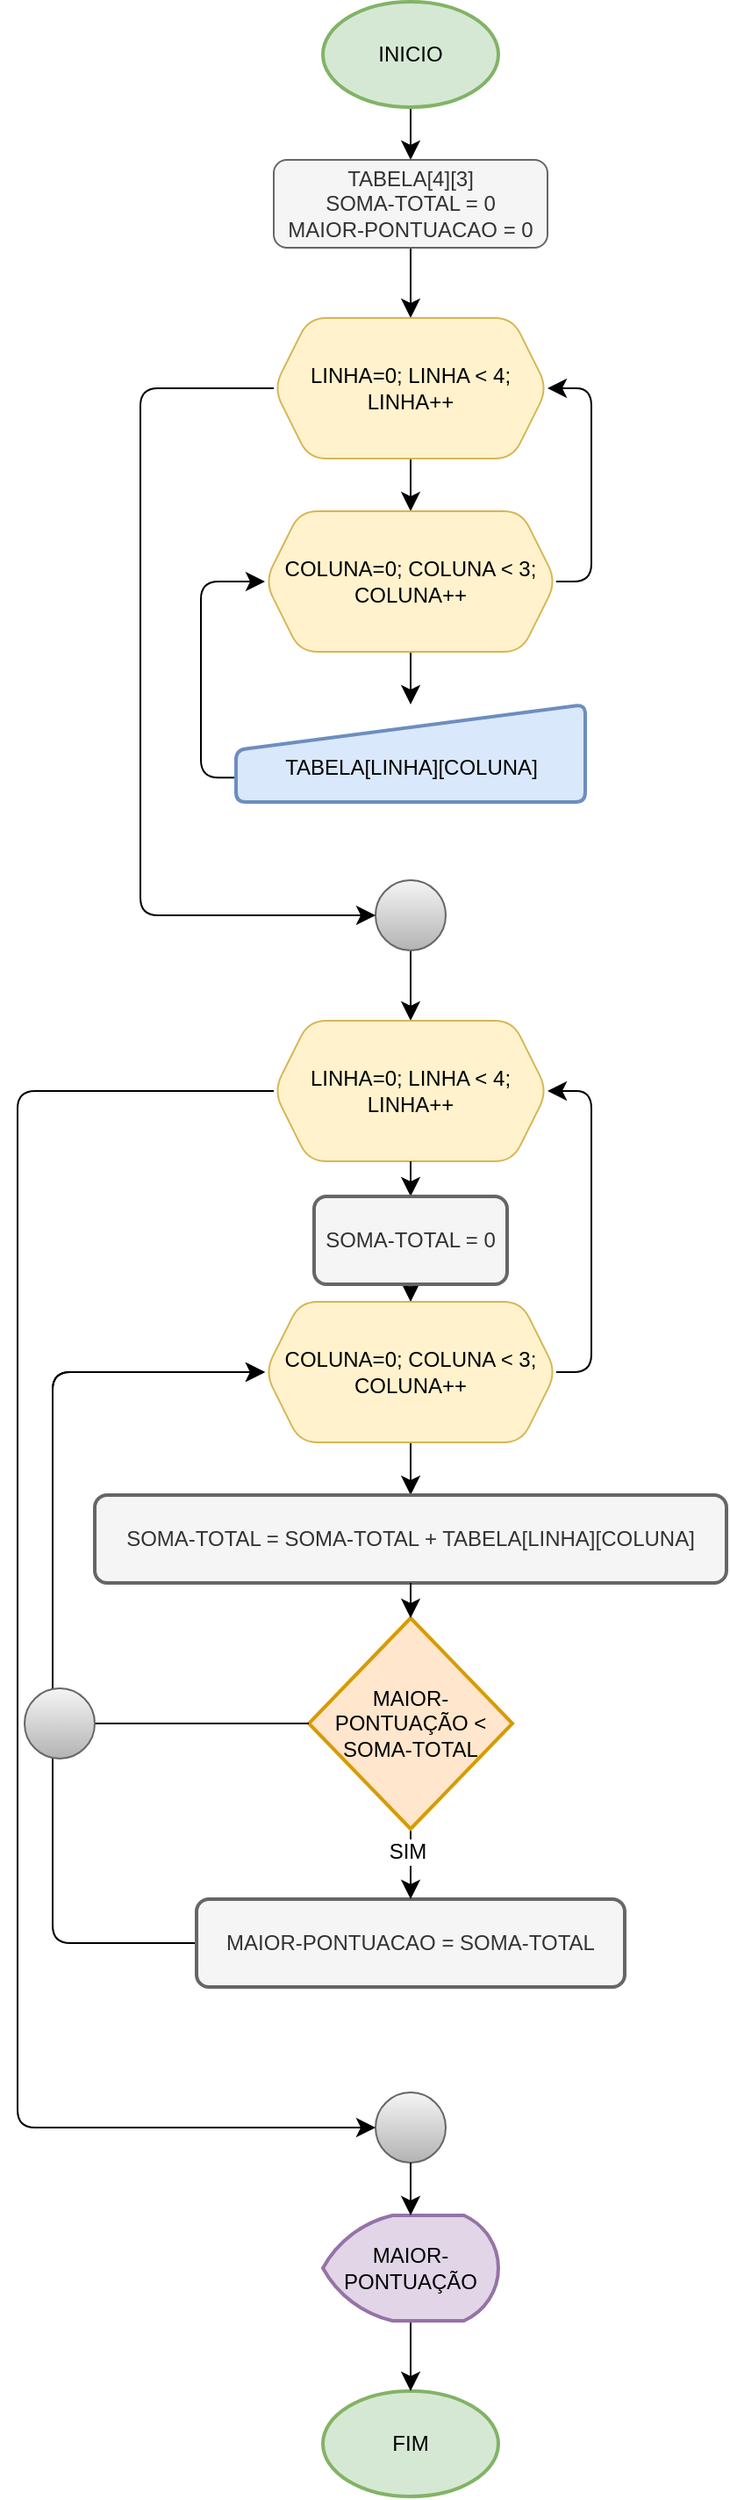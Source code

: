 <mxfile version="26.2.3">
  <diagram id="C5RBs43oDa-KdzZeNtuy" name="Page-1">
    <mxGraphModel dx="548" dy="974" grid="1" gridSize="10" guides="1" tooltips="1" connect="1" arrows="1" fold="1" page="1" pageScale="1" pageWidth="827" pageHeight="1169" math="0" shadow="0">
      <root>
        <mxCell id="WIyWlLk6GJQsqaUBKTNV-0" />
        <mxCell id="WIyWlLk6GJQsqaUBKTNV-1" parent="WIyWlLk6GJQsqaUBKTNV-0" />
        <mxCell id="1Dm9Xr86s3sIBNIbfE32-0" value="FIM" style="strokeWidth=2;html=1;shape=mxgraph.flowchart.start_1;whiteSpace=wrap;fillColor=#d5e8d4;strokeColor=#82b366;rounded=1;" vertex="1" parent="WIyWlLk6GJQsqaUBKTNV-1">
          <mxGeometry x="214" y="1480" width="100" height="60" as="geometry" />
        </mxCell>
        <mxCell id="1Dm9Xr86s3sIBNIbfE32-22" style="edgeStyle=none;curved=1;rounded=1;orthogonalLoop=1;jettySize=auto;html=1;exitX=0.5;exitY=1;exitDx=0;exitDy=0;exitPerimeter=0;entryX=0.5;entryY=0;entryDx=0;entryDy=0;fontSize=12;startSize=8;endSize=8;" edge="1" parent="WIyWlLk6GJQsqaUBKTNV-1" source="1Dm9Xr86s3sIBNIbfE32-1" target="1Dm9Xr86s3sIBNIbfE32-2">
          <mxGeometry relative="1" as="geometry" />
        </mxCell>
        <mxCell id="1Dm9Xr86s3sIBNIbfE32-1" value="INICIO" style="strokeWidth=2;html=1;shape=mxgraph.flowchart.start_1;whiteSpace=wrap;fillColor=#d5e8d4;strokeColor=#82b366;rounded=1;" vertex="1" parent="WIyWlLk6GJQsqaUBKTNV-1">
          <mxGeometry x="214" y="120" width="100" height="60" as="geometry" />
        </mxCell>
        <mxCell id="1Dm9Xr86s3sIBNIbfE32-21" style="edgeStyle=none;curved=1;rounded=1;orthogonalLoop=1;jettySize=auto;html=1;exitX=0.5;exitY=1;exitDx=0;exitDy=0;entryX=0.5;entryY=0;entryDx=0;entryDy=0;fontSize=12;startSize=8;endSize=8;" edge="1" parent="WIyWlLk6GJQsqaUBKTNV-1" source="1Dm9Xr86s3sIBNIbfE32-2" target="1Dm9Xr86s3sIBNIbfE32-4">
          <mxGeometry relative="1" as="geometry" />
        </mxCell>
        <mxCell id="1Dm9Xr86s3sIBNIbfE32-2" value="TABELA[4][3]&lt;div&gt;SOMA-TOTAL = 0&lt;/div&gt;&lt;div&gt;MAIOR-PONTUACAO = 0&lt;/div&gt;" style="rounded=1;whiteSpace=wrap;html=1;fillColor=#f5f5f5;fontColor=#333333;strokeColor=#666666;" vertex="1" parent="WIyWlLk6GJQsqaUBKTNV-1">
          <mxGeometry x="186" y="210" width="156" height="50" as="geometry" />
        </mxCell>
        <mxCell id="1Dm9Xr86s3sIBNIbfE32-6" value="" style="edgeStyle=orthogonalEdgeStyle;rounded=1;orthogonalLoop=1;jettySize=auto;html=1;fontSize=12;startSize=8;endSize=8;" edge="1" parent="WIyWlLk6GJQsqaUBKTNV-1" source="1Dm9Xr86s3sIBNIbfE32-4" target="1Dm9Xr86s3sIBNIbfE32-5">
          <mxGeometry relative="1" as="geometry" />
        </mxCell>
        <mxCell id="1Dm9Xr86s3sIBNIbfE32-4" value="LINHA=0; LINHA &amp;lt; 4; LINHA++" style="shape=hexagon;perimeter=hexagonPerimeter2;whiteSpace=wrap;html=1;fixedSize=1;fillColor=#fff2cc;strokeColor=#d6b656;rounded=1;" vertex="1" parent="WIyWlLk6GJQsqaUBKTNV-1">
          <mxGeometry x="186" y="300" width="156" height="80" as="geometry" />
        </mxCell>
        <mxCell id="1Dm9Xr86s3sIBNIbfE32-9" value="" style="edgeStyle=none;curved=1;rounded=1;orthogonalLoop=1;jettySize=auto;html=1;fontSize=12;startSize=8;endSize=8;" edge="1" parent="WIyWlLk6GJQsqaUBKTNV-1" source="1Dm9Xr86s3sIBNIbfE32-5" target="1Dm9Xr86s3sIBNIbfE32-7">
          <mxGeometry relative="1" as="geometry" />
        </mxCell>
        <mxCell id="1Dm9Xr86s3sIBNIbfE32-17" style="edgeStyle=orthogonalEdgeStyle;rounded=1;orthogonalLoop=1;jettySize=auto;html=1;exitX=1;exitY=0.5;exitDx=0;exitDy=0;entryX=1;entryY=0.5;entryDx=0;entryDy=0;fontSize=12;startSize=8;endSize=8;" edge="1" parent="WIyWlLk6GJQsqaUBKTNV-1" source="1Dm9Xr86s3sIBNIbfE32-5" target="1Dm9Xr86s3sIBNIbfE32-4">
          <mxGeometry relative="1" as="geometry" />
        </mxCell>
        <mxCell id="1Dm9Xr86s3sIBNIbfE32-5" value="COLUNA=0; COLUNA &amp;lt; 3; COLUNA++" style="shape=hexagon;perimeter=hexagonPerimeter2;whiteSpace=wrap;html=1;fixedSize=1;fillColor=#fff2cc;strokeColor=#d6b656;rounded=1;" vertex="1" parent="WIyWlLk6GJQsqaUBKTNV-1">
          <mxGeometry x="181" y="410" width="166" height="80" as="geometry" />
        </mxCell>
        <mxCell id="1Dm9Xr86s3sIBNIbfE32-16" style="edgeStyle=orthogonalEdgeStyle;rounded=1;orthogonalLoop=1;jettySize=auto;html=1;exitX=0;exitY=0.75;exitDx=0;exitDy=0;entryX=0;entryY=0.5;entryDx=0;entryDy=0;fontSize=12;startSize=8;endSize=8;" edge="1" parent="WIyWlLk6GJQsqaUBKTNV-1" source="1Dm9Xr86s3sIBNIbfE32-7" target="1Dm9Xr86s3sIBNIbfE32-5">
          <mxGeometry relative="1" as="geometry" />
        </mxCell>
        <mxCell id="1Dm9Xr86s3sIBNIbfE32-7" value="&lt;div&gt;&lt;br&gt;&lt;/div&gt;TABELA[LINHA][COLUNA]" style="html=1;strokeWidth=2;shape=manualInput;whiteSpace=wrap;rounded=1;size=26;arcSize=11;fillColor=#dae8fc;strokeColor=#6c8ebf;" vertex="1" parent="WIyWlLk6GJQsqaUBKTNV-1">
          <mxGeometry x="164.5" y="520" width="199" height="55.5" as="geometry" />
        </mxCell>
        <mxCell id="1Dm9Xr86s3sIBNIbfE32-29" style="edgeStyle=none;curved=1;rounded=1;orthogonalLoop=1;jettySize=auto;html=1;exitX=0.5;exitY=1;exitDx=0;exitDy=0;exitPerimeter=0;entryX=0.5;entryY=0;entryDx=0;entryDy=0;fontSize=12;startSize=8;endSize=8;" edge="1" parent="WIyWlLk6GJQsqaUBKTNV-1" source="1Dm9Xr86s3sIBNIbfE32-18" target="1Dm9Xr86s3sIBNIbfE32-25">
          <mxGeometry relative="1" as="geometry" />
        </mxCell>
        <mxCell id="1Dm9Xr86s3sIBNIbfE32-18" value="" style="verticalLabelPosition=bottom;verticalAlign=top;html=1;shape=mxgraph.flowchart.on-page_reference;rounded=1;fillColor=#f5f5f5;gradientColor=#b3b3b3;strokeColor=#666666;" vertex="1" parent="WIyWlLk6GJQsqaUBKTNV-1">
          <mxGeometry x="244" y="620" width="40" height="40" as="geometry" />
        </mxCell>
        <mxCell id="1Dm9Xr86s3sIBNIbfE32-19" style="edgeStyle=orthogonalEdgeStyle;rounded=1;orthogonalLoop=1;jettySize=auto;html=1;exitX=0;exitY=0.5;exitDx=0;exitDy=0;entryX=0;entryY=0.5;entryDx=0;entryDy=0;entryPerimeter=0;fontSize=12;startSize=8;endSize=8;" edge="1" parent="WIyWlLk6GJQsqaUBKTNV-1" source="1Dm9Xr86s3sIBNIbfE32-4" target="1Dm9Xr86s3sIBNIbfE32-18">
          <mxGeometry relative="1" as="geometry">
            <Array as="points">
              <mxPoint x="110" y="340" />
              <mxPoint x="110" y="640" />
            </Array>
          </mxGeometry>
        </mxCell>
        <mxCell id="1Dm9Xr86s3sIBNIbfE32-24" value="" style="edgeStyle=orthogonalEdgeStyle;rounded=1;orthogonalLoop=1;jettySize=auto;html=1;fontSize=12;startSize=8;endSize=8;" edge="1" parent="WIyWlLk6GJQsqaUBKTNV-1" source="1Dm9Xr86s3sIBNIbfE32-54" target="1Dm9Xr86s3sIBNIbfE32-27">
          <mxGeometry relative="1" as="geometry" />
        </mxCell>
        <mxCell id="1Dm9Xr86s3sIBNIbfE32-25" value="LINHA=0; LINHA &amp;lt; 4; LINHA++" style="shape=hexagon;perimeter=hexagonPerimeter2;whiteSpace=wrap;html=1;fixedSize=1;fillColor=#fff2cc;strokeColor=#d6b656;rounded=1;" vertex="1" parent="WIyWlLk6GJQsqaUBKTNV-1">
          <mxGeometry x="186" y="700" width="156" height="80" as="geometry" />
        </mxCell>
        <mxCell id="1Dm9Xr86s3sIBNIbfE32-26" style="edgeStyle=orthogonalEdgeStyle;rounded=1;orthogonalLoop=1;jettySize=auto;html=1;exitX=1;exitY=0.5;exitDx=0;exitDy=0;entryX=1;entryY=0.5;entryDx=0;entryDy=0;fontSize=12;startSize=8;endSize=8;" edge="1" parent="WIyWlLk6GJQsqaUBKTNV-1" source="1Dm9Xr86s3sIBNIbfE32-27" target="1Dm9Xr86s3sIBNIbfE32-25">
          <mxGeometry relative="1" as="geometry" />
        </mxCell>
        <mxCell id="1Dm9Xr86s3sIBNIbfE32-53" style="edgeStyle=none;curved=1;rounded=1;orthogonalLoop=1;jettySize=auto;html=1;exitX=0.5;exitY=1;exitDx=0;exitDy=0;entryX=0.5;entryY=0;entryDx=0;entryDy=0;fontSize=12;startSize=8;endSize=8;" edge="1" parent="WIyWlLk6GJQsqaUBKTNV-1" source="1Dm9Xr86s3sIBNIbfE32-27" target="1Dm9Xr86s3sIBNIbfE32-30">
          <mxGeometry relative="1" as="geometry" />
        </mxCell>
        <mxCell id="1Dm9Xr86s3sIBNIbfE32-27" value="COLUNA=0; COLUNA &amp;lt; 3; COLUNA++" style="shape=hexagon;perimeter=hexagonPerimeter2;whiteSpace=wrap;html=1;fixedSize=1;fillColor=#fff2cc;strokeColor=#d6b656;rounded=1;" vertex="1" parent="WIyWlLk6GJQsqaUBKTNV-1">
          <mxGeometry x="181" y="860" width="166" height="80" as="geometry" />
        </mxCell>
        <mxCell id="1Dm9Xr86s3sIBNIbfE32-30" value="SOMA-TOTAL = SOMA-TOTAL + TABELA[LINHA][COLUNA]" style="rounded=1;whiteSpace=wrap;html=1;absoluteArcSize=1;arcSize=14;strokeWidth=2;fillColor=#f5f5f5;strokeColor=#666666;fontColor=#333333;" vertex="1" parent="WIyWlLk6GJQsqaUBKTNV-1">
          <mxGeometry x="84" y="970" width="360" height="50" as="geometry" />
        </mxCell>
        <mxCell id="1Dm9Xr86s3sIBNIbfE32-50" style="edgeStyle=orthogonalEdgeStyle;rounded=1;orthogonalLoop=1;jettySize=auto;html=1;exitX=0;exitY=0.5;exitDx=0;exitDy=0;entryX=0;entryY=0.5;entryDx=0;entryDy=0;fontSize=12;startSize=8;endSize=8;" edge="1" parent="WIyWlLk6GJQsqaUBKTNV-1" source="1Dm9Xr86s3sIBNIbfE32-32" target="1Dm9Xr86s3sIBNIbfE32-27">
          <mxGeometry relative="1" as="geometry">
            <Array as="points">
              <mxPoint x="60" y="1225" />
              <mxPoint x="60" y="900" />
            </Array>
          </mxGeometry>
        </mxCell>
        <mxCell id="1Dm9Xr86s3sIBNIbfE32-32" value="MAIOR-PONTUACAO = SOMA-TOTAL" style="rounded=1;whiteSpace=wrap;html=1;absoluteArcSize=1;arcSize=14;strokeWidth=2;fillColor=#f5f5f5;strokeColor=#666666;fontColor=#333333;" vertex="1" parent="WIyWlLk6GJQsqaUBKTNV-1">
          <mxGeometry x="142" y="1200" width="244" height="50" as="geometry" />
        </mxCell>
        <mxCell id="1Dm9Xr86s3sIBNIbfE32-35" style="edgeStyle=none;curved=1;rounded=1;orthogonalLoop=1;jettySize=auto;html=1;exitX=0.5;exitY=1;exitDx=0;exitDy=0;exitPerimeter=0;entryX=0.5;entryY=0;entryDx=0;entryDy=0;fontSize=12;startSize=8;endSize=8;" edge="1" parent="WIyWlLk6GJQsqaUBKTNV-1" source="1Dm9Xr86s3sIBNIbfE32-33" target="1Dm9Xr86s3sIBNIbfE32-32">
          <mxGeometry relative="1" as="geometry" />
        </mxCell>
        <mxCell id="1Dm9Xr86s3sIBNIbfE32-36" value="SIM" style="edgeLabel;html=1;align=center;verticalAlign=middle;resizable=0;points=[];fontSize=12;rounded=1;" vertex="1" connectable="0" parent="1Dm9Xr86s3sIBNIbfE32-35">
          <mxGeometry x="-0.35" y="-2" relative="1" as="geometry">
            <mxPoint as="offset" />
          </mxGeometry>
        </mxCell>
        <mxCell id="1Dm9Xr86s3sIBNIbfE32-39" style="edgeStyle=orthogonalEdgeStyle;rounded=1;orthogonalLoop=1;jettySize=auto;html=1;exitX=0;exitY=0.5;exitDx=0;exitDy=0;exitPerimeter=0;entryX=0;entryY=0.5;entryDx=0;entryDy=0;fontSize=12;startSize=8;endSize=8;" edge="1" parent="WIyWlLk6GJQsqaUBKTNV-1" source="1Dm9Xr86s3sIBNIbfE32-51" target="1Dm9Xr86s3sIBNIbfE32-27">
          <mxGeometry relative="1" as="geometry">
            <Array as="points">
              <mxPoint x="60" y="1100" />
              <mxPoint x="60" y="900" />
            </Array>
          </mxGeometry>
        </mxCell>
        <mxCell id="1Dm9Xr86s3sIBNIbfE32-33" value="MAIOR-PONTUAÇÃO &amp;lt; SOMA-TOTAL" style="strokeWidth=2;html=1;shape=mxgraph.flowchart.decision;whiteSpace=wrap;rounded=1;fillColor=#ffe6cc;strokeColor=#d79b00;" vertex="1" parent="WIyWlLk6GJQsqaUBKTNV-1">
          <mxGeometry x="206" y="1040" width="116" height="120" as="geometry" />
        </mxCell>
        <mxCell id="1Dm9Xr86s3sIBNIbfE32-34" style="edgeStyle=none;curved=1;rounded=1;orthogonalLoop=1;jettySize=auto;html=1;exitX=0.5;exitY=1;exitDx=0;exitDy=0;entryX=0.5;entryY=0;entryDx=0;entryDy=0;entryPerimeter=0;fontSize=12;startSize=8;endSize=8;" edge="1" parent="WIyWlLk6GJQsqaUBKTNV-1" source="1Dm9Xr86s3sIBNIbfE32-30" target="1Dm9Xr86s3sIBNIbfE32-33">
          <mxGeometry relative="1" as="geometry" />
        </mxCell>
        <mxCell id="1Dm9Xr86s3sIBNIbfE32-40" value="" style="verticalLabelPosition=bottom;verticalAlign=top;html=1;shape=mxgraph.flowchart.on-page_reference;rounded=1;fillColor=#f5f5f5;gradientColor=#b3b3b3;strokeColor=#666666;" vertex="1" parent="WIyWlLk6GJQsqaUBKTNV-1">
          <mxGeometry x="244" y="1310" width="40" height="40" as="geometry" />
        </mxCell>
        <mxCell id="1Dm9Xr86s3sIBNIbfE32-41" style="edgeStyle=orthogonalEdgeStyle;rounded=1;orthogonalLoop=1;jettySize=auto;html=1;exitX=0;exitY=0.5;exitDx=0;exitDy=0;entryX=0;entryY=0.5;entryDx=0;entryDy=0;entryPerimeter=0;fontSize=12;startSize=8;endSize=8;" edge="1" parent="WIyWlLk6GJQsqaUBKTNV-1" source="1Dm9Xr86s3sIBNIbfE32-25" target="1Dm9Xr86s3sIBNIbfE32-40">
          <mxGeometry relative="1" as="geometry">
            <Array as="points">
              <mxPoint x="40" y="740" />
              <mxPoint x="40" y="1330" />
            </Array>
          </mxGeometry>
        </mxCell>
        <mxCell id="1Dm9Xr86s3sIBNIbfE32-44" style="edgeStyle=none;curved=1;rounded=1;orthogonalLoop=1;jettySize=auto;html=1;exitX=0.5;exitY=1;exitDx=0;exitDy=0;exitPerimeter=0;fontSize=12;startSize=8;endSize=8;" edge="1" parent="WIyWlLk6GJQsqaUBKTNV-1" source="1Dm9Xr86s3sIBNIbfE32-42" target="1Dm9Xr86s3sIBNIbfE32-0">
          <mxGeometry relative="1" as="geometry" />
        </mxCell>
        <mxCell id="1Dm9Xr86s3sIBNIbfE32-42" value="MAIOR-PONTUAÇÃO" style="strokeWidth=2;html=1;shape=mxgraph.flowchart.display;whiteSpace=wrap;rounded=1;fillColor=#e1d5e7;strokeColor=#9673a6;" vertex="1" parent="WIyWlLk6GJQsqaUBKTNV-1">
          <mxGeometry x="214" y="1380" width="100" height="60" as="geometry" />
        </mxCell>
        <mxCell id="1Dm9Xr86s3sIBNIbfE32-43" style="edgeStyle=none;curved=1;rounded=1;orthogonalLoop=1;jettySize=auto;html=1;exitX=0.5;exitY=1;exitDx=0;exitDy=0;exitPerimeter=0;entryX=0.5;entryY=0;entryDx=0;entryDy=0;entryPerimeter=0;fontSize=12;startSize=8;endSize=8;" edge="1" parent="WIyWlLk6GJQsqaUBKTNV-1" source="1Dm9Xr86s3sIBNIbfE32-40" target="1Dm9Xr86s3sIBNIbfE32-42">
          <mxGeometry relative="1" as="geometry" />
        </mxCell>
        <mxCell id="1Dm9Xr86s3sIBNIbfE32-52" value="" style="edgeStyle=orthogonalEdgeStyle;rounded=1;orthogonalLoop=1;jettySize=auto;html=1;exitX=0;exitY=0.5;exitDx=0;exitDy=0;exitPerimeter=0;entryX=0;entryY=0.5;entryDx=0;entryDy=0;fontSize=12;startSize=8;endSize=8;" edge="1" parent="WIyWlLk6GJQsqaUBKTNV-1" source="1Dm9Xr86s3sIBNIbfE32-33" target="1Dm9Xr86s3sIBNIbfE32-51">
          <mxGeometry relative="1" as="geometry">
            <mxPoint x="206" y="1100" as="sourcePoint" />
            <mxPoint x="181" y="850" as="targetPoint" />
            <Array as="points">
              <mxPoint x="60" y="1100" />
            </Array>
          </mxGeometry>
        </mxCell>
        <mxCell id="1Dm9Xr86s3sIBNIbfE32-51" value="" style="verticalLabelPosition=bottom;verticalAlign=top;html=1;shape=mxgraph.flowchart.on-page_reference;rounded=1;fillColor=#f5f5f5;gradientColor=#b3b3b3;strokeColor=#666666;" vertex="1" parent="WIyWlLk6GJQsqaUBKTNV-1">
          <mxGeometry x="44" y="1080" width="40" height="40" as="geometry" />
        </mxCell>
        <mxCell id="1Dm9Xr86s3sIBNIbfE32-55" value="" style="edgeStyle=orthogonalEdgeStyle;rounded=1;orthogonalLoop=1;jettySize=auto;html=1;fontSize=12;startSize=8;endSize=8;" edge="1" parent="WIyWlLk6GJQsqaUBKTNV-1" source="1Dm9Xr86s3sIBNIbfE32-25" target="1Dm9Xr86s3sIBNIbfE32-54">
          <mxGeometry relative="1" as="geometry">
            <mxPoint x="264" y="780" as="sourcePoint" />
            <mxPoint x="264" y="860" as="targetPoint" />
          </mxGeometry>
        </mxCell>
        <mxCell id="1Dm9Xr86s3sIBNIbfE32-54" value="SOMA-TOTAL = 0" style="rounded=1;whiteSpace=wrap;html=1;absoluteArcSize=1;arcSize=14;strokeWidth=2;fillColor=#f5f5f5;strokeColor=#666666;fontColor=#333333;" vertex="1" parent="WIyWlLk6GJQsqaUBKTNV-1">
          <mxGeometry x="209" y="800" width="110" height="50" as="geometry" />
        </mxCell>
      </root>
    </mxGraphModel>
  </diagram>
</mxfile>
